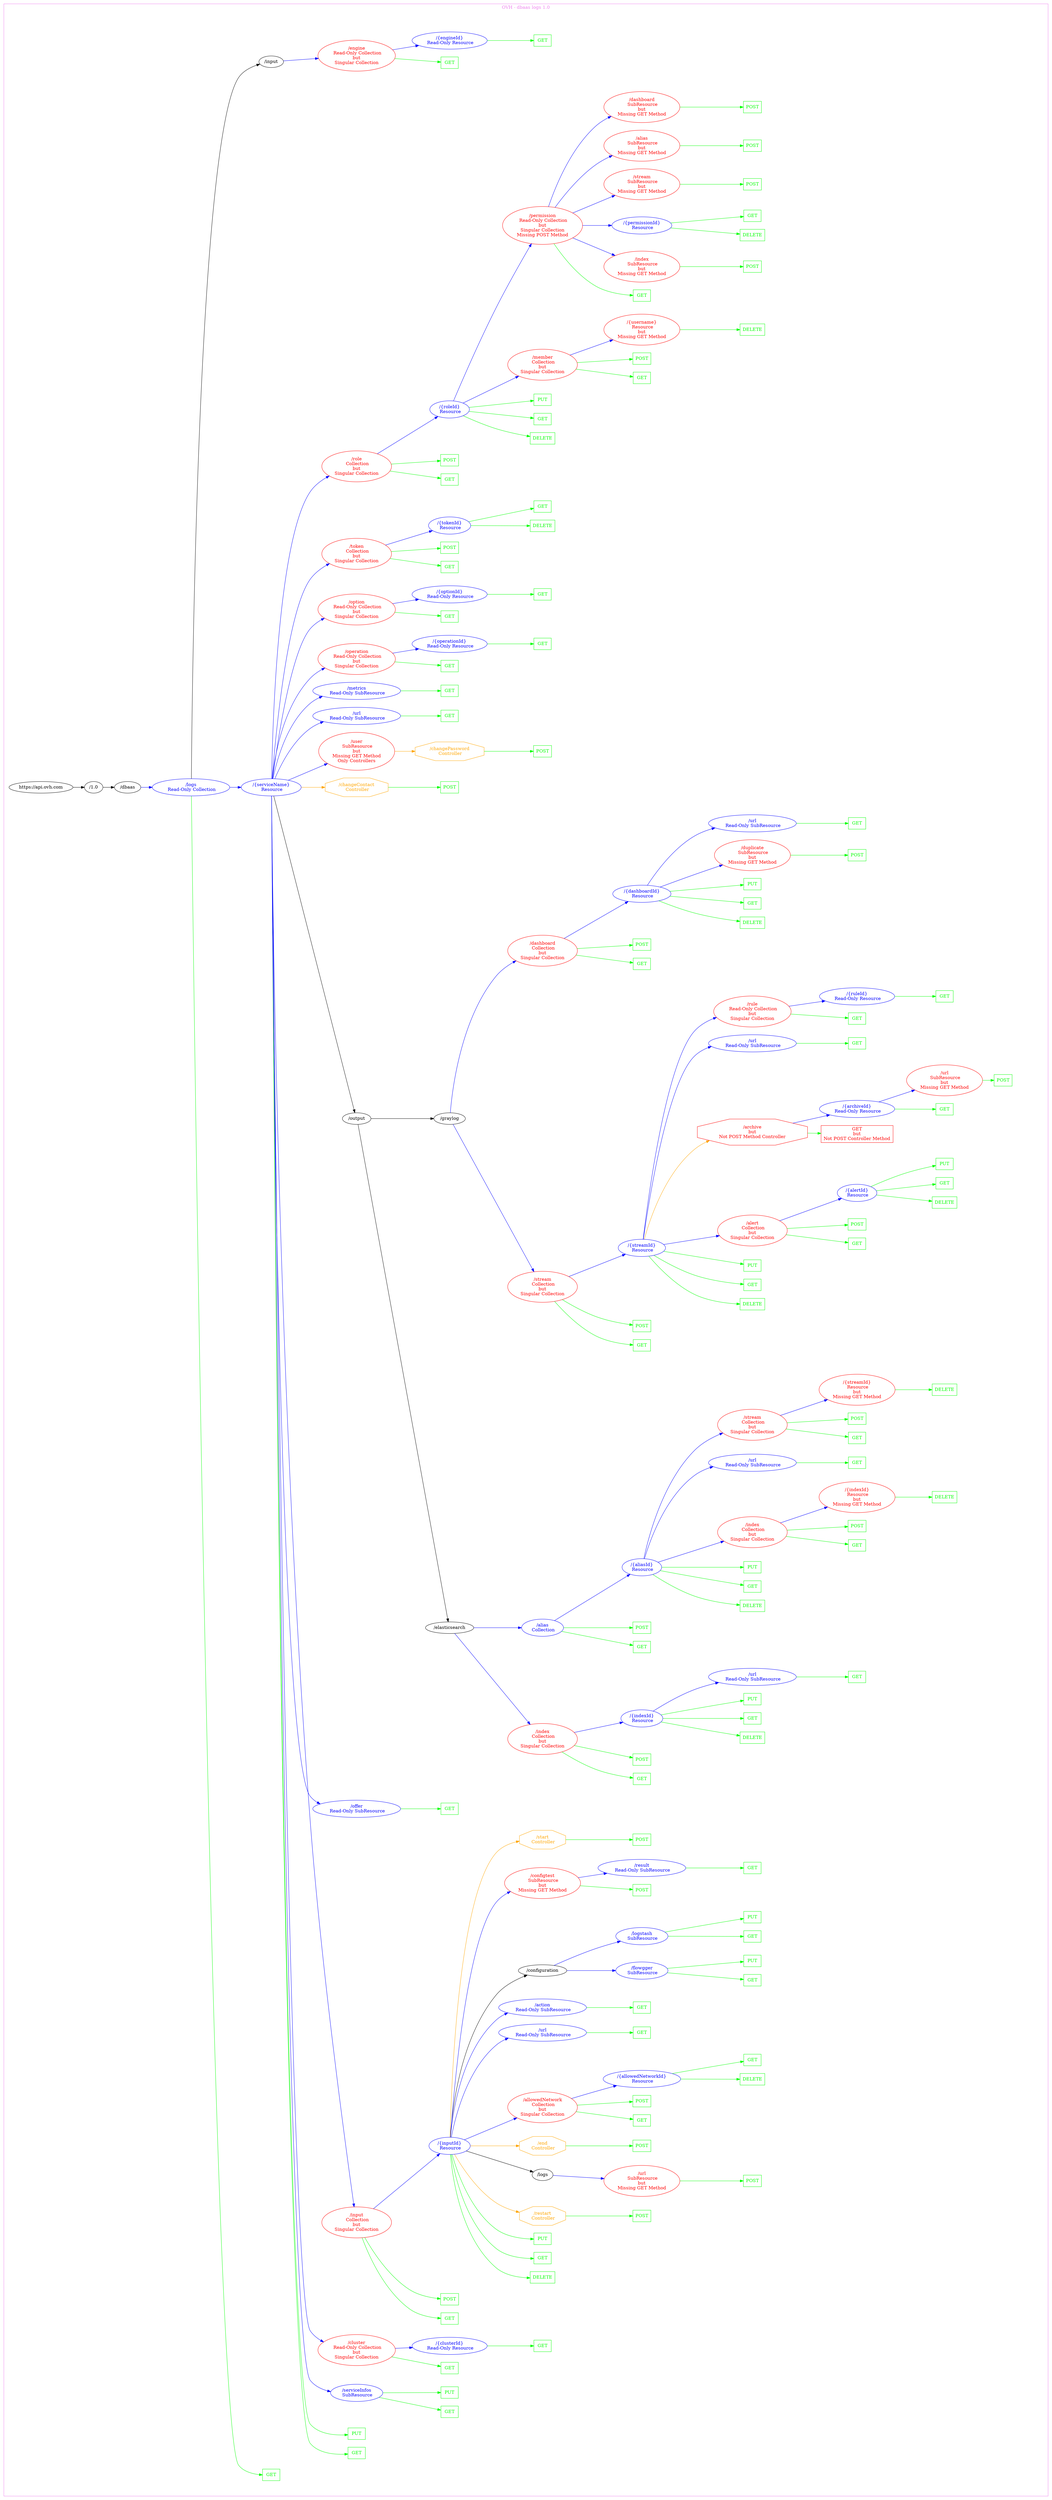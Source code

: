 digraph Cloud_Computing_REST_API {
rankdir="LR";
subgraph cluster_0 {
label="OVH - dbaas logs 1.0"
color=violet
fontcolor=violet
subgraph cluster_1 {
label=""
color=white
fontcolor=white
node1 [label="https://api.ovh.com", shape="ellipse", color="black", fontcolor="black"]
node1 -> node2 [color="black", fontcolor="black"]
subgraph cluster_2 {
label=""
color=white
fontcolor=white
node2 [label="/1.0", shape="ellipse", color="black", fontcolor="black"]
node2 -> node3 [color="black", fontcolor="black"]
subgraph cluster_3 {
label=""
color=white
fontcolor=white
node3 [label="/dbaas", shape="ellipse", color="black", fontcolor="black"]
node3 -> node4 [color="blue", fontcolor="blue"]
subgraph cluster_4 {
label=""
color=white
fontcolor=white
node4 [label="/logs\n Read-Only Collection", shape="ellipse", color="blue", fontcolor="blue"]
node4 -> node5 [color="green", fontcolor="green"]
subgraph cluster_5 {
label=""
color=white
fontcolor=white
node5 [label="GET", shape="box", color="green", fontcolor="green"]
}
node4 -> node6 [color="blue", fontcolor="blue"]
subgraph cluster_6 {
label=""
color=white
fontcolor=white
node6 [label="/{serviceName}\n Resource", shape="ellipse", color="blue", fontcolor="blue"]
node6 -> node7 [color="green", fontcolor="green"]
subgraph cluster_7 {
label=""
color=white
fontcolor=white
node7 [label="GET", shape="box", color="green", fontcolor="green"]
}
node6 -> node8 [color="green", fontcolor="green"]
subgraph cluster_8 {
label=""
color=white
fontcolor=white
node8 [label="PUT", shape="box", color="green", fontcolor="green"]
}
node6 -> node9 [color="blue", fontcolor="blue"]
subgraph cluster_9 {
label=""
color=white
fontcolor=white
node9 [label="/serviceInfos\n SubResource", shape="ellipse", color="blue", fontcolor="blue"]
node9 -> node10 [color="green", fontcolor="green"]
subgraph cluster_10 {
label=""
color=white
fontcolor=white
node10 [label="GET", shape="box", color="green", fontcolor="green"]
}
node9 -> node11 [color="green", fontcolor="green"]
subgraph cluster_11 {
label=""
color=white
fontcolor=white
node11 [label="PUT", shape="box", color="green", fontcolor="green"]
}
}
node6 -> node12 [color="blue", fontcolor="blue"]
subgraph cluster_12 {
label=""
color=white
fontcolor=white
node12 [label="/cluster\n Read-Only Collection\nbut\nSingular Collection", shape="ellipse", color="red", fontcolor="red"]
node12 -> node13 [color="green", fontcolor="green"]
subgraph cluster_13 {
label=""
color=white
fontcolor=white
node13 [label="GET", shape="box", color="green", fontcolor="green"]
}
node12 -> node14 [color="blue", fontcolor="blue"]
subgraph cluster_14 {
label=""
color=white
fontcolor=white
node14 [label="/{clusterId}\n Read-Only Resource", shape="ellipse", color="blue", fontcolor="blue"]
node14 -> node15 [color="green", fontcolor="green"]
subgraph cluster_15 {
label=""
color=white
fontcolor=white
node15 [label="GET", shape="box", color="green", fontcolor="green"]
}
}
}
node6 -> node16 [color="blue", fontcolor="blue"]
subgraph cluster_16 {
label=""
color=white
fontcolor=white
node16 [label="/input\n Collection\nbut\nSingular Collection", shape="ellipse", color="red", fontcolor="red"]
node16 -> node17 [color="green", fontcolor="green"]
subgraph cluster_17 {
label=""
color=white
fontcolor=white
node17 [label="GET", shape="box", color="green", fontcolor="green"]
}
node16 -> node18 [color="green", fontcolor="green"]
subgraph cluster_18 {
label=""
color=white
fontcolor=white
node18 [label="POST", shape="box", color="green", fontcolor="green"]
}
node16 -> node19 [color="blue", fontcolor="blue"]
subgraph cluster_19 {
label=""
color=white
fontcolor=white
node19 [label="/{inputId}\n Resource", shape="ellipse", color="blue", fontcolor="blue"]
node19 -> node20 [color="green", fontcolor="green"]
subgraph cluster_20 {
label=""
color=white
fontcolor=white
node20 [label="DELETE", shape="box", color="green", fontcolor="green"]
}
node19 -> node21 [color="green", fontcolor="green"]
subgraph cluster_21 {
label=""
color=white
fontcolor=white
node21 [label="GET", shape="box", color="green", fontcolor="green"]
}
node19 -> node22 [color="green", fontcolor="green"]
subgraph cluster_22 {
label=""
color=white
fontcolor=white
node22 [label="PUT", shape="box", color="green", fontcolor="green"]
}
node19 -> node23 [color="orange", fontcolor="orange"]
subgraph cluster_23 {
label=""
color=white
fontcolor=white
node23 [label="/restart\n Controller", shape="octagon", color="orange", fontcolor="orange"]
node23 -> node24 [color="green", fontcolor="green"]
subgraph cluster_24 {
label=""
color=white
fontcolor=white
node24 [label="POST", shape="box", color="green", fontcolor="green"]
}
}
node19 -> node25 [color="black", fontcolor="black"]
subgraph cluster_25 {
label=""
color=white
fontcolor=white
node25 [label="/logs", shape="ellipse", color="black", fontcolor="black"]
node25 -> node26 [color="blue", fontcolor="blue"]
subgraph cluster_26 {
label=""
color=white
fontcolor=white
node26 [label="/url\n SubResource\nbut\nMissing GET Method", shape="ellipse", color="red", fontcolor="red"]
node26 -> node27 [color="green", fontcolor="green"]
subgraph cluster_27 {
label=""
color=white
fontcolor=white
node27 [label="POST", shape="box", color="green", fontcolor="green"]
}
}
}
node19 -> node28 [color="orange", fontcolor="orange"]
subgraph cluster_28 {
label=""
color=white
fontcolor=white
node28 [label="/end\n Controller", shape="octagon", color="orange", fontcolor="orange"]
node28 -> node29 [color="green", fontcolor="green"]
subgraph cluster_29 {
label=""
color=white
fontcolor=white
node29 [label="POST", shape="box", color="green", fontcolor="green"]
}
}
node19 -> node30 [color="blue", fontcolor="blue"]
subgraph cluster_30 {
label=""
color=white
fontcolor=white
node30 [label="/allowedNetwork\n Collection\nbut\nSingular Collection", shape="ellipse", color="red", fontcolor="red"]
node30 -> node31 [color="green", fontcolor="green"]
subgraph cluster_31 {
label=""
color=white
fontcolor=white
node31 [label="GET", shape="box", color="green", fontcolor="green"]
}
node30 -> node32 [color="green", fontcolor="green"]
subgraph cluster_32 {
label=""
color=white
fontcolor=white
node32 [label="POST", shape="box", color="green", fontcolor="green"]
}
node30 -> node33 [color="blue", fontcolor="blue"]
subgraph cluster_33 {
label=""
color=white
fontcolor=white
node33 [label="/{allowedNetworkId}\n Resource", shape="ellipse", color="blue", fontcolor="blue"]
node33 -> node34 [color="green", fontcolor="green"]
subgraph cluster_34 {
label=""
color=white
fontcolor=white
node34 [label="DELETE", shape="box", color="green", fontcolor="green"]
}
node33 -> node35 [color="green", fontcolor="green"]
subgraph cluster_35 {
label=""
color=white
fontcolor=white
node35 [label="GET", shape="box", color="green", fontcolor="green"]
}
}
}
node19 -> node36 [color="blue", fontcolor="blue"]
subgraph cluster_36 {
label=""
color=white
fontcolor=white
node36 [label="/url\n Read-Only SubResource", shape="ellipse", color="blue", fontcolor="blue"]
node36 -> node37 [color="green", fontcolor="green"]
subgraph cluster_37 {
label=""
color=white
fontcolor=white
node37 [label="GET", shape="box", color="green", fontcolor="green"]
}
}
node19 -> node38 [color="blue", fontcolor="blue"]
subgraph cluster_38 {
label=""
color=white
fontcolor=white
node38 [label="/action\n Read-Only SubResource", shape="ellipse", color="blue", fontcolor="blue"]
node38 -> node39 [color="green", fontcolor="green"]
subgraph cluster_39 {
label=""
color=white
fontcolor=white
node39 [label="GET", shape="box", color="green", fontcolor="green"]
}
}
node19 -> node40 [color="black", fontcolor="black"]
subgraph cluster_40 {
label=""
color=white
fontcolor=white
node40 [label="/configuration", shape="ellipse", color="black", fontcolor="black"]
node40 -> node41 [color="blue", fontcolor="blue"]
subgraph cluster_41 {
label=""
color=white
fontcolor=white
node41 [label="/flowgger\n SubResource", shape="ellipse", color="blue", fontcolor="blue"]
node41 -> node42 [color="green", fontcolor="green"]
subgraph cluster_42 {
label=""
color=white
fontcolor=white
node42 [label="GET", shape="box", color="green", fontcolor="green"]
}
node41 -> node43 [color="green", fontcolor="green"]
subgraph cluster_43 {
label=""
color=white
fontcolor=white
node43 [label="PUT", shape="box", color="green", fontcolor="green"]
}
}
node40 -> node44 [color="blue", fontcolor="blue"]
subgraph cluster_44 {
label=""
color=white
fontcolor=white
node44 [label="/logstash\n SubResource", shape="ellipse", color="blue", fontcolor="blue"]
node44 -> node45 [color="green", fontcolor="green"]
subgraph cluster_45 {
label=""
color=white
fontcolor=white
node45 [label="GET", shape="box", color="green", fontcolor="green"]
}
node44 -> node46 [color="green", fontcolor="green"]
subgraph cluster_46 {
label=""
color=white
fontcolor=white
node46 [label="PUT", shape="box", color="green", fontcolor="green"]
}
}
}
node19 -> node47 [color="blue", fontcolor="blue"]
subgraph cluster_47 {
label=""
color=white
fontcolor=white
node47 [label="/configtest\n SubResource\nbut\nMissing GET Method", shape="ellipse", color="red", fontcolor="red"]
node47 -> node48 [color="green", fontcolor="green"]
subgraph cluster_48 {
label=""
color=white
fontcolor=white
node48 [label="POST", shape="box", color="green", fontcolor="green"]
}
node47 -> node49 [color="blue", fontcolor="blue"]
subgraph cluster_49 {
label=""
color=white
fontcolor=white
node49 [label="/result\n Read-Only SubResource", shape="ellipse", color="blue", fontcolor="blue"]
node49 -> node50 [color="green", fontcolor="green"]
subgraph cluster_50 {
label=""
color=white
fontcolor=white
node50 [label="GET", shape="box", color="green", fontcolor="green"]
}
}
}
node19 -> node51 [color="orange", fontcolor="orange"]
subgraph cluster_51 {
label=""
color=white
fontcolor=white
node51 [label="/start\n Controller", shape="octagon", color="orange", fontcolor="orange"]
node51 -> node52 [color="green", fontcolor="green"]
subgraph cluster_52 {
label=""
color=white
fontcolor=white
node52 [label="POST", shape="box", color="green", fontcolor="green"]
}
}
}
}
node6 -> node53 [color="blue", fontcolor="blue"]
subgraph cluster_53 {
label=""
color=white
fontcolor=white
node53 [label="/offer\n Read-Only SubResource", shape="ellipse", color="blue", fontcolor="blue"]
node53 -> node54 [color="green", fontcolor="green"]
subgraph cluster_54 {
label=""
color=white
fontcolor=white
node54 [label="GET", shape="box", color="green", fontcolor="green"]
}
}
node6 -> node55 [color="black", fontcolor="black"]
subgraph cluster_55 {
label=""
color=white
fontcolor=white
node55 [label="/output", shape="ellipse", color="black", fontcolor="black"]
node55 -> node56 [color="black", fontcolor="black"]
subgraph cluster_56 {
label=""
color=white
fontcolor=white
node56 [label="/elasticsearch", shape="ellipse", color="black", fontcolor="black"]
node56 -> node57 [color="blue", fontcolor="blue"]
subgraph cluster_57 {
label=""
color=white
fontcolor=white
node57 [label="/index\n Collection\nbut\nSingular Collection", shape="ellipse", color="red", fontcolor="red"]
node57 -> node58 [color="green", fontcolor="green"]
subgraph cluster_58 {
label=""
color=white
fontcolor=white
node58 [label="GET", shape="box", color="green", fontcolor="green"]
}
node57 -> node59 [color="green", fontcolor="green"]
subgraph cluster_59 {
label=""
color=white
fontcolor=white
node59 [label="POST", shape="box", color="green", fontcolor="green"]
}
node57 -> node60 [color="blue", fontcolor="blue"]
subgraph cluster_60 {
label=""
color=white
fontcolor=white
node60 [label="/{indexId}\n Resource", shape="ellipse", color="blue", fontcolor="blue"]
node60 -> node61 [color="green", fontcolor="green"]
subgraph cluster_61 {
label=""
color=white
fontcolor=white
node61 [label="DELETE", shape="box", color="green", fontcolor="green"]
}
node60 -> node62 [color="green", fontcolor="green"]
subgraph cluster_62 {
label=""
color=white
fontcolor=white
node62 [label="GET", shape="box", color="green", fontcolor="green"]
}
node60 -> node63 [color="green", fontcolor="green"]
subgraph cluster_63 {
label=""
color=white
fontcolor=white
node63 [label="PUT", shape="box", color="green", fontcolor="green"]
}
node60 -> node64 [color="blue", fontcolor="blue"]
subgraph cluster_64 {
label=""
color=white
fontcolor=white
node64 [label="/url\n Read-Only SubResource", shape="ellipse", color="blue", fontcolor="blue"]
node64 -> node65 [color="green", fontcolor="green"]
subgraph cluster_65 {
label=""
color=white
fontcolor=white
node65 [label="GET", shape="box", color="green", fontcolor="green"]
}
}
}
}
node56 -> node66 [color="blue", fontcolor="blue"]
subgraph cluster_66 {
label=""
color=white
fontcolor=white
node66 [label="/alias\n Collection", shape="ellipse", color="blue", fontcolor="blue"]
node66 -> node67 [color="green", fontcolor="green"]
subgraph cluster_67 {
label=""
color=white
fontcolor=white
node67 [label="GET", shape="box", color="green", fontcolor="green"]
}
node66 -> node68 [color="green", fontcolor="green"]
subgraph cluster_68 {
label=""
color=white
fontcolor=white
node68 [label="POST", shape="box", color="green", fontcolor="green"]
}
node66 -> node69 [color="blue", fontcolor="blue"]
subgraph cluster_69 {
label=""
color=white
fontcolor=white
node69 [label="/{aliasId}\n Resource", shape="ellipse", color="blue", fontcolor="blue"]
node69 -> node70 [color="green", fontcolor="green"]
subgraph cluster_70 {
label=""
color=white
fontcolor=white
node70 [label="DELETE", shape="box", color="green", fontcolor="green"]
}
node69 -> node71 [color="green", fontcolor="green"]
subgraph cluster_71 {
label=""
color=white
fontcolor=white
node71 [label="GET", shape="box", color="green", fontcolor="green"]
}
node69 -> node72 [color="green", fontcolor="green"]
subgraph cluster_72 {
label=""
color=white
fontcolor=white
node72 [label="PUT", shape="box", color="green", fontcolor="green"]
}
node69 -> node73 [color="blue", fontcolor="blue"]
subgraph cluster_73 {
label=""
color=white
fontcolor=white
node73 [label="/index\n Collection\nbut\nSingular Collection", shape="ellipse", color="red", fontcolor="red"]
node73 -> node74 [color="green", fontcolor="green"]
subgraph cluster_74 {
label=""
color=white
fontcolor=white
node74 [label="GET", shape="box", color="green", fontcolor="green"]
}
node73 -> node75 [color="green", fontcolor="green"]
subgraph cluster_75 {
label=""
color=white
fontcolor=white
node75 [label="POST", shape="box", color="green", fontcolor="green"]
}
node73 -> node76 [color="blue", fontcolor="blue"]
subgraph cluster_76 {
label=""
color=white
fontcolor=white
node76 [label="/{indexId}\n Resource\nbut\nMissing GET Method", shape="ellipse", color="red", fontcolor="red"]
node76 -> node77 [color="green", fontcolor="green"]
subgraph cluster_77 {
label=""
color=white
fontcolor=white
node77 [label="DELETE", shape="box", color="green", fontcolor="green"]
}
}
}
node69 -> node78 [color="blue", fontcolor="blue"]
subgraph cluster_78 {
label=""
color=white
fontcolor=white
node78 [label="/url\n Read-Only SubResource", shape="ellipse", color="blue", fontcolor="blue"]
node78 -> node79 [color="green", fontcolor="green"]
subgraph cluster_79 {
label=""
color=white
fontcolor=white
node79 [label="GET", shape="box", color="green", fontcolor="green"]
}
}
node69 -> node80 [color="blue", fontcolor="blue"]
subgraph cluster_80 {
label=""
color=white
fontcolor=white
node80 [label="/stream\n Collection\nbut\nSingular Collection", shape="ellipse", color="red", fontcolor="red"]
node80 -> node81 [color="green", fontcolor="green"]
subgraph cluster_81 {
label=""
color=white
fontcolor=white
node81 [label="GET", shape="box", color="green", fontcolor="green"]
}
node80 -> node82 [color="green", fontcolor="green"]
subgraph cluster_82 {
label=""
color=white
fontcolor=white
node82 [label="POST", shape="box", color="green", fontcolor="green"]
}
node80 -> node83 [color="blue", fontcolor="blue"]
subgraph cluster_83 {
label=""
color=white
fontcolor=white
node83 [label="/{streamId}\n Resource\nbut\nMissing GET Method", shape="ellipse", color="red", fontcolor="red"]
node83 -> node84 [color="green", fontcolor="green"]
subgraph cluster_84 {
label=""
color=white
fontcolor=white
node84 [label="DELETE", shape="box", color="green", fontcolor="green"]
}
}
}
}
}
}
node55 -> node85 [color="black", fontcolor="black"]
subgraph cluster_85 {
label=""
color=white
fontcolor=white
node85 [label="/graylog", shape="ellipse", color="black", fontcolor="black"]
node85 -> node86 [color="blue", fontcolor="blue"]
subgraph cluster_86 {
label=""
color=white
fontcolor=white
node86 [label="/stream\n Collection\nbut\nSingular Collection", shape="ellipse", color="red", fontcolor="red"]
node86 -> node87 [color="green", fontcolor="green"]
subgraph cluster_87 {
label=""
color=white
fontcolor=white
node87 [label="GET", shape="box", color="green", fontcolor="green"]
}
node86 -> node88 [color="green", fontcolor="green"]
subgraph cluster_88 {
label=""
color=white
fontcolor=white
node88 [label="POST", shape="box", color="green", fontcolor="green"]
}
node86 -> node89 [color="blue", fontcolor="blue"]
subgraph cluster_89 {
label=""
color=white
fontcolor=white
node89 [label="/{streamId}\n Resource", shape="ellipse", color="blue", fontcolor="blue"]
node89 -> node90 [color="green", fontcolor="green"]
subgraph cluster_90 {
label=""
color=white
fontcolor=white
node90 [label="DELETE", shape="box", color="green", fontcolor="green"]
}
node89 -> node91 [color="green", fontcolor="green"]
subgraph cluster_91 {
label=""
color=white
fontcolor=white
node91 [label="GET", shape="box", color="green", fontcolor="green"]
}
node89 -> node92 [color="green", fontcolor="green"]
subgraph cluster_92 {
label=""
color=white
fontcolor=white
node92 [label="PUT", shape="box", color="green", fontcolor="green"]
}
node89 -> node93 [color="blue", fontcolor="blue"]
subgraph cluster_93 {
label=""
color=white
fontcolor=white
node93 [label="/alert\n Collection\nbut\nSingular Collection", shape="ellipse", color="red", fontcolor="red"]
node93 -> node94 [color="green", fontcolor="green"]
subgraph cluster_94 {
label=""
color=white
fontcolor=white
node94 [label="GET", shape="box", color="green", fontcolor="green"]
}
node93 -> node95 [color="green", fontcolor="green"]
subgraph cluster_95 {
label=""
color=white
fontcolor=white
node95 [label="POST", shape="box", color="green", fontcolor="green"]
}
node93 -> node96 [color="blue", fontcolor="blue"]
subgraph cluster_96 {
label=""
color=white
fontcolor=white
node96 [label="/{alertId}\n Resource", shape="ellipse", color="blue", fontcolor="blue"]
node96 -> node97 [color="green", fontcolor="green"]
subgraph cluster_97 {
label=""
color=white
fontcolor=white
node97 [label="DELETE", shape="box", color="green", fontcolor="green"]
}
node96 -> node98 [color="green", fontcolor="green"]
subgraph cluster_98 {
label=""
color=white
fontcolor=white
node98 [label="GET", shape="box", color="green", fontcolor="green"]
}
node96 -> node99 [color="green", fontcolor="green"]
subgraph cluster_99 {
label=""
color=white
fontcolor=white
node99 [label="PUT", shape="box", color="green", fontcolor="green"]
}
}
}
node89 -> node100 [color="orange", fontcolor="orange"]
subgraph cluster_100 {
label=""
color=white
fontcolor=white
node100 [label="/archive\nbut\nNot POST Method Controller", shape="octagon", color="red", fontcolor="red"]
node100 -> node101 [color="green", fontcolor="green"]
subgraph cluster_101 {
label=""
color=white
fontcolor=white
node101 [label="GET\nbut\nNot POST Controller Method", shape="box", color="red", fontcolor="red"]
}
node100 -> node102 [color="blue", fontcolor="blue"]
subgraph cluster_102 {
label=""
color=white
fontcolor=white
node102 [label="/{archiveId}\n Read-Only Resource", shape="ellipse", color="blue", fontcolor="blue"]
node102 -> node103 [color="green", fontcolor="green"]
subgraph cluster_103 {
label=""
color=white
fontcolor=white
node103 [label="GET", shape="box", color="green", fontcolor="green"]
}
node102 -> node104 [color="blue", fontcolor="blue"]
subgraph cluster_104 {
label=""
color=white
fontcolor=white
node104 [label="/url\n SubResource\nbut\nMissing GET Method", shape="ellipse", color="red", fontcolor="red"]
node104 -> node105 [color="green", fontcolor="green"]
subgraph cluster_105 {
label=""
color=white
fontcolor=white
node105 [label="POST", shape="box", color="green", fontcolor="green"]
}
}
}
}
node89 -> node106 [color="blue", fontcolor="blue"]
subgraph cluster_106 {
label=""
color=white
fontcolor=white
node106 [label="/url\n Read-Only SubResource", shape="ellipse", color="blue", fontcolor="blue"]
node106 -> node107 [color="green", fontcolor="green"]
subgraph cluster_107 {
label=""
color=white
fontcolor=white
node107 [label="GET", shape="box", color="green", fontcolor="green"]
}
}
node89 -> node108 [color="blue", fontcolor="blue"]
subgraph cluster_108 {
label=""
color=white
fontcolor=white
node108 [label="/rule\n Read-Only Collection\nbut\nSingular Collection", shape="ellipse", color="red", fontcolor="red"]
node108 -> node109 [color="green", fontcolor="green"]
subgraph cluster_109 {
label=""
color=white
fontcolor=white
node109 [label="GET", shape="box", color="green", fontcolor="green"]
}
node108 -> node110 [color="blue", fontcolor="blue"]
subgraph cluster_110 {
label=""
color=white
fontcolor=white
node110 [label="/{ruleId}\n Read-Only Resource", shape="ellipse", color="blue", fontcolor="blue"]
node110 -> node111 [color="green", fontcolor="green"]
subgraph cluster_111 {
label=""
color=white
fontcolor=white
node111 [label="GET", shape="box", color="green", fontcolor="green"]
}
}
}
}
}
node85 -> node112 [color="blue", fontcolor="blue"]
subgraph cluster_112 {
label=""
color=white
fontcolor=white
node112 [label="/dashboard\n Collection\nbut\nSingular Collection", shape="ellipse", color="red", fontcolor="red"]
node112 -> node113 [color="green", fontcolor="green"]
subgraph cluster_113 {
label=""
color=white
fontcolor=white
node113 [label="GET", shape="box", color="green", fontcolor="green"]
}
node112 -> node114 [color="green", fontcolor="green"]
subgraph cluster_114 {
label=""
color=white
fontcolor=white
node114 [label="POST", shape="box", color="green", fontcolor="green"]
}
node112 -> node115 [color="blue", fontcolor="blue"]
subgraph cluster_115 {
label=""
color=white
fontcolor=white
node115 [label="/{dashboardId}\n Resource", shape="ellipse", color="blue", fontcolor="blue"]
node115 -> node116 [color="green", fontcolor="green"]
subgraph cluster_116 {
label=""
color=white
fontcolor=white
node116 [label="DELETE", shape="box", color="green", fontcolor="green"]
}
node115 -> node117 [color="green", fontcolor="green"]
subgraph cluster_117 {
label=""
color=white
fontcolor=white
node117 [label="GET", shape="box", color="green", fontcolor="green"]
}
node115 -> node118 [color="green", fontcolor="green"]
subgraph cluster_118 {
label=""
color=white
fontcolor=white
node118 [label="PUT", shape="box", color="green", fontcolor="green"]
}
node115 -> node119 [color="blue", fontcolor="blue"]
subgraph cluster_119 {
label=""
color=white
fontcolor=white
node119 [label="/duplicate\n SubResource\nbut\nMissing GET Method", shape="ellipse", color="red", fontcolor="red"]
node119 -> node120 [color="green", fontcolor="green"]
subgraph cluster_120 {
label=""
color=white
fontcolor=white
node120 [label="POST", shape="box", color="green", fontcolor="green"]
}
}
node115 -> node121 [color="blue", fontcolor="blue"]
subgraph cluster_121 {
label=""
color=white
fontcolor=white
node121 [label="/url\n Read-Only SubResource", shape="ellipse", color="blue", fontcolor="blue"]
node121 -> node122 [color="green", fontcolor="green"]
subgraph cluster_122 {
label=""
color=white
fontcolor=white
node122 [label="GET", shape="box", color="green", fontcolor="green"]
}
}
}
}
}
}
node6 -> node123 [color="orange", fontcolor="orange"]
subgraph cluster_123 {
label=""
color=white
fontcolor=white
node123 [label="/changeContact\n Controller", shape="octagon", color="orange", fontcolor="orange"]
node123 -> node124 [color="green", fontcolor="green"]
subgraph cluster_124 {
label=""
color=white
fontcolor=white
node124 [label="POST", shape="box", color="green", fontcolor="green"]
}
}
node6 -> node125 [color="blue", fontcolor="blue"]
subgraph cluster_125 {
label=""
color=white
fontcolor=white
node125 [label="/user\n SubResource\nbut\nMissing GET Method\nOnly Controllers", shape="ellipse", color="red", fontcolor="red"]
node125 -> node126 [color="orange", fontcolor="orange"]
subgraph cluster_126 {
label=""
color=white
fontcolor=white
node126 [label="/changePassword\n Controller", shape="octagon", color="orange", fontcolor="orange"]
node126 -> node127 [color="green", fontcolor="green"]
subgraph cluster_127 {
label=""
color=white
fontcolor=white
node127 [label="POST", shape="box", color="green", fontcolor="green"]
}
}
}
node6 -> node128 [color="blue", fontcolor="blue"]
subgraph cluster_128 {
label=""
color=white
fontcolor=white
node128 [label="/url\n Read-Only SubResource", shape="ellipse", color="blue", fontcolor="blue"]
node128 -> node129 [color="green", fontcolor="green"]
subgraph cluster_129 {
label=""
color=white
fontcolor=white
node129 [label="GET", shape="box", color="green", fontcolor="green"]
}
}
node6 -> node130 [color="blue", fontcolor="blue"]
subgraph cluster_130 {
label=""
color=white
fontcolor=white
node130 [label="/metrics\n Read-Only SubResource", shape="ellipse", color="blue", fontcolor="blue"]
node130 -> node131 [color="green", fontcolor="green"]
subgraph cluster_131 {
label=""
color=white
fontcolor=white
node131 [label="GET", shape="box", color="green", fontcolor="green"]
}
}
node6 -> node132 [color="blue", fontcolor="blue"]
subgraph cluster_132 {
label=""
color=white
fontcolor=white
node132 [label="/operation\n Read-Only Collection\nbut\nSingular Collection", shape="ellipse", color="red", fontcolor="red"]
node132 -> node133 [color="green", fontcolor="green"]
subgraph cluster_133 {
label=""
color=white
fontcolor=white
node133 [label="GET", shape="box", color="green", fontcolor="green"]
}
node132 -> node134 [color="blue", fontcolor="blue"]
subgraph cluster_134 {
label=""
color=white
fontcolor=white
node134 [label="/{operationId}\n Read-Only Resource", shape="ellipse", color="blue", fontcolor="blue"]
node134 -> node135 [color="green", fontcolor="green"]
subgraph cluster_135 {
label=""
color=white
fontcolor=white
node135 [label="GET", shape="box", color="green", fontcolor="green"]
}
}
}
node6 -> node136 [color="blue", fontcolor="blue"]
subgraph cluster_136 {
label=""
color=white
fontcolor=white
node136 [label="/option\n Read-Only Collection\nbut\nSingular Collection", shape="ellipse", color="red", fontcolor="red"]
node136 -> node137 [color="green", fontcolor="green"]
subgraph cluster_137 {
label=""
color=white
fontcolor=white
node137 [label="GET", shape="box", color="green", fontcolor="green"]
}
node136 -> node138 [color="blue", fontcolor="blue"]
subgraph cluster_138 {
label=""
color=white
fontcolor=white
node138 [label="/{optionId}\n Read-Only Resource", shape="ellipse", color="blue", fontcolor="blue"]
node138 -> node139 [color="green", fontcolor="green"]
subgraph cluster_139 {
label=""
color=white
fontcolor=white
node139 [label="GET", shape="box", color="green", fontcolor="green"]
}
}
}
node6 -> node140 [color="blue", fontcolor="blue"]
subgraph cluster_140 {
label=""
color=white
fontcolor=white
node140 [label="/token\n Collection\nbut\nSingular Collection", shape="ellipse", color="red", fontcolor="red"]
node140 -> node141 [color="green", fontcolor="green"]
subgraph cluster_141 {
label=""
color=white
fontcolor=white
node141 [label="GET", shape="box", color="green", fontcolor="green"]
}
node140 -> node142 [color="green", fontcolor="green"]
subgraph cluster_142 {
label=""
color=white
fontcolor=white
node142 [label="POST", shape="box", color="green", fontcolor="green"]
}
node140 -> node143 [color="blue", fontcolor="blue"]
subgraph cluster_143 {
label=""
color=white
fontcolor=white
node143 [label="/{tokenId}\n Resource", shape="ellipse", color="blue", fontcolor="blue"]
node143 -> node144 [color="green", fontcolor="green"]
subgraph cluster_144 {
label=""
color=white
fontcolor=white
node144 [label="DELETE", shape="box", color="green", fontcolor="green"]
}
node143 -> node145 [color="green", fontcolor="green"]
subgraph cluster_145 {
label=""
color=white
fontcolor=white
node145 [label="GET", shape="box", color="green", fontcolor="green"]
}
}
}
node6 -> node146 [color="blue", fontcolor="blue"]
subgraph cluster_146 {
label=""
color=white
fontcolor=white
node146 [label="/role\n Collection\nbut\nSingular Collection", shape="ellipse", color="red", fontcolor="red"]
node146 -> node147 [color="green", fontcolor="green"]
subgraph cluster_147 {
label=""
color=white
fontcolor=white
node147 [label="GET", shape="box", color="green", fontcolor="green"]
}
node146 -> node148 [color="green", fontcolor="green"]
subgraph cluster_148 {
label=""
color=white
fontcolor=white
node148 [label="POST", shape="box", color="green", fontcolor="green"]
}
node146 -> node149 [color="blue", fontcolor="blue"]
subgraph cluster_149 {
label=""
color=white
fontcolor=white
node149 [label="/{roleId}\n Resource", shape="ellipse", color="blue", fontcolor="blue"]
node149 -> node150 [color="green", fontcolor="green"]
subgraph cluster_150 {
label=""
color=white
fontcolor=white
node150 [label="DELETE", shape="box", color="green", fontcolor="green"]
}
node149 -> node151 [color="green", fontcolor="green"]
subgraph cluster_151 {
label=""
color=white
fontcolor=white
node151 [label="GET", shape="box", color="green", fontcolor="green"]
}
node149 -> node152 [color="green", fontcolor="green"]
subgraph cluster_152 {
label=""
color=white
fontcolor=white
node152 [label="PUT", shape="box", color="green", fontcolor="green"]
}
node149 -> node153 [color="blue", fontcolor="blue"]
subgraph cluster_153 {
label=""
color=white
fontcolor=white
node153 [label="/member\n Collection\nbut\nSingular Collection", shape="ellipse", color="red", fontcolor="red"]
node153 -> node154 [color="green", fontcolor="green"]
subgraph cluster_154 {
label=""
color=white
fontcolor=white
node154 [label="GET", shape="box", color="green", fontcolor="green"]
}
node153 -> node155 [color="green", fontcolor="green"]
subgraph cluster_155 {
label=""
color=white
fontcolor=white
node155 [label="POST", shape="box", color="green", fontcolor="green"]
}
node153 -> node156 [color="blue", fontcolor="blue"]
subgraph cluster_156 {
label=""
color=white
fontcolor=white
node156 [label="/{username}\n Resource\nbut\nMissing GET Method", shape="ellipse", color="red", fontcolor="red"]
node156 -> node157 [color="green", fontcolor="green"]
subgraph cluster_157 {
label=""
color=white
fontcolor=white
node157 [label="DELETE", shape="box", color="green", fontcolor="green"]
}
}
}
node149 -> node158 [color="blue", fontcolor="blue"]
subgraph cluster_158 {
label=""
color=white
fontcolor=white
node158 [label="/permission\n Read-Only Collection\nbut\nSingular Collection\nMissing POST Method", shape="ellipse", color="red", fontcolor="red"]
node158 -> node159 [color="green", fontcolor="green"]
subgraph cluster_159 {
label=""
color=white
fontcolor=white
node159 [label="GET", shape="box", color="green", fontcolor="green"]
}
node158 -> node160 [color="blue", fontcolor="blue"]
subgraph cluster_160 {
label=""
color=white
fontcolor=white
node160 [label="/index\n SubResource\nbut\nMissing GET Method", shape="ellipse", color="red", fontcolor="red"]
node160 -> node161 [color="green", fontcolor="green"]
subgraph cluster_161 {
label=""
color=white
fontcolor=white
node161 [label="POST", shape="box", color="green", fontcolor="green"]
}
}
node158 -> node162 [color="blue", fontcolor="blue"]
subgraph cluster_162 {
label=""
color=white
fontcolor=white
node162 [label="/{permissionId}\n Resource", shape="ellipse", color="blue", fontcolor="blue"]
node162 -> node163 [color="green", fontcolor="green"]
subgraph cluster_163 {
label=""
color=white
fontcolor=white
node163 [label="DELETE", shape="box", color="green", fontcolor="green"]
}
node162 -> node164 [color="green", fontcolor="green"]
subgraph cluster_164 {
label=""
color=white
fontcolor=white
node164 [label="GET", shape="box", color="green", fontcolor="green"]
}
}
node158 -> node165 [color="blue", fontcolor="blue"]
subgraph cluster_165 {
label=""
color=white
fontcolor=white
node165 [label="/stream\n SubResource\nbut\nMissing GET Method", shape="ellipse", color="red", fontcolor="red"]
node165 -> node166 [color="green", fontcolor="green"]
subgraph cluster_166 {
label=""
color=white
fontcolor=white
node166 [label="POST", shape="box", color="green", fontcolor="green"]
}
}
node158 -> node167 [color="blue", fontcolor="blue"]
subgraph cluster_167 {
label=""
color=white
fontcolor=white
node167 [label="/alias\n SubResource\nbut\nMissing GET Method", shape="ellipse", color="red", fontcolor="red"]
node167 -> node168 [color="green", fontcolor="green"]
subgraph cluster_168 {
label=""
color=white
fontcolor=white
node168 [label="POST", shape="box", color="green", fontcolor="green"]
}
}
node158 -> node169 [color="blue", fontcolor="blue"]
subgraph cluster_169 {
label=""
color=white
fontcolor=white
node169 [label="/dashboard\n SubResource\nbut\nMissing GET Method", shape="ellipse", color="red", fontcolor="red"]
node169 -> node170 [color="green", fontcolor="green"]
subgraph cluster_170 {
label=""
color=white
fontcolor=white
node170 [label="POST", shape="box", color="green", fontcolor="green"]
}
}
}
}
}
}
node4 -> node171 [color="black", fontcolor="black"]
subgraph cluster_171 {
label=""
color=white
fontcolor=white
node171 [label="/input", shape="ellipse", color="black", fontcolor="black"]
node171 -> node172 [color="blue", fontcolor="blue"]
subgraph cluster_172 {
label=""
color=white
fontcolor=white
node172 [label="/engine\n Read-Only Collection\nbut\nSingular Collection", shape="ellipse", color="red", fontcolor="red"]
node172 -> node173 [color="green", fontcolor="green"]
subgraph cluster_173 {
label=""
color=white
fontcolor=white
node173 [label="GET", shape="box", color="green", fontcolor="green"]
}
node172 -> node174 [color="blue", fontcolor="blue"]
subgraph cluster_174 {
label=""
color=white
fontcolor=white
node174 [label="/{engineId}\n Read-Only Resource", shape="ellipse", color="blue", fontcolor="blue"]
node174 -> node175 [color="green", fontcolor="green"]
subgraph cluster_175 {
label=""
color=white
fontcolor=white
node175 [label="GET", shape="box", color="green", fontcolor="green"]
}
}
}
}
}
}
}
}
}
}

